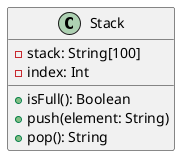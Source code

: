@startuml

' class definitions
class Stack {
  -stack: String[100]
  -index: Int
  +isFull(): Boolean
  +push(element: String)
  +pop(): String
}

@enduml